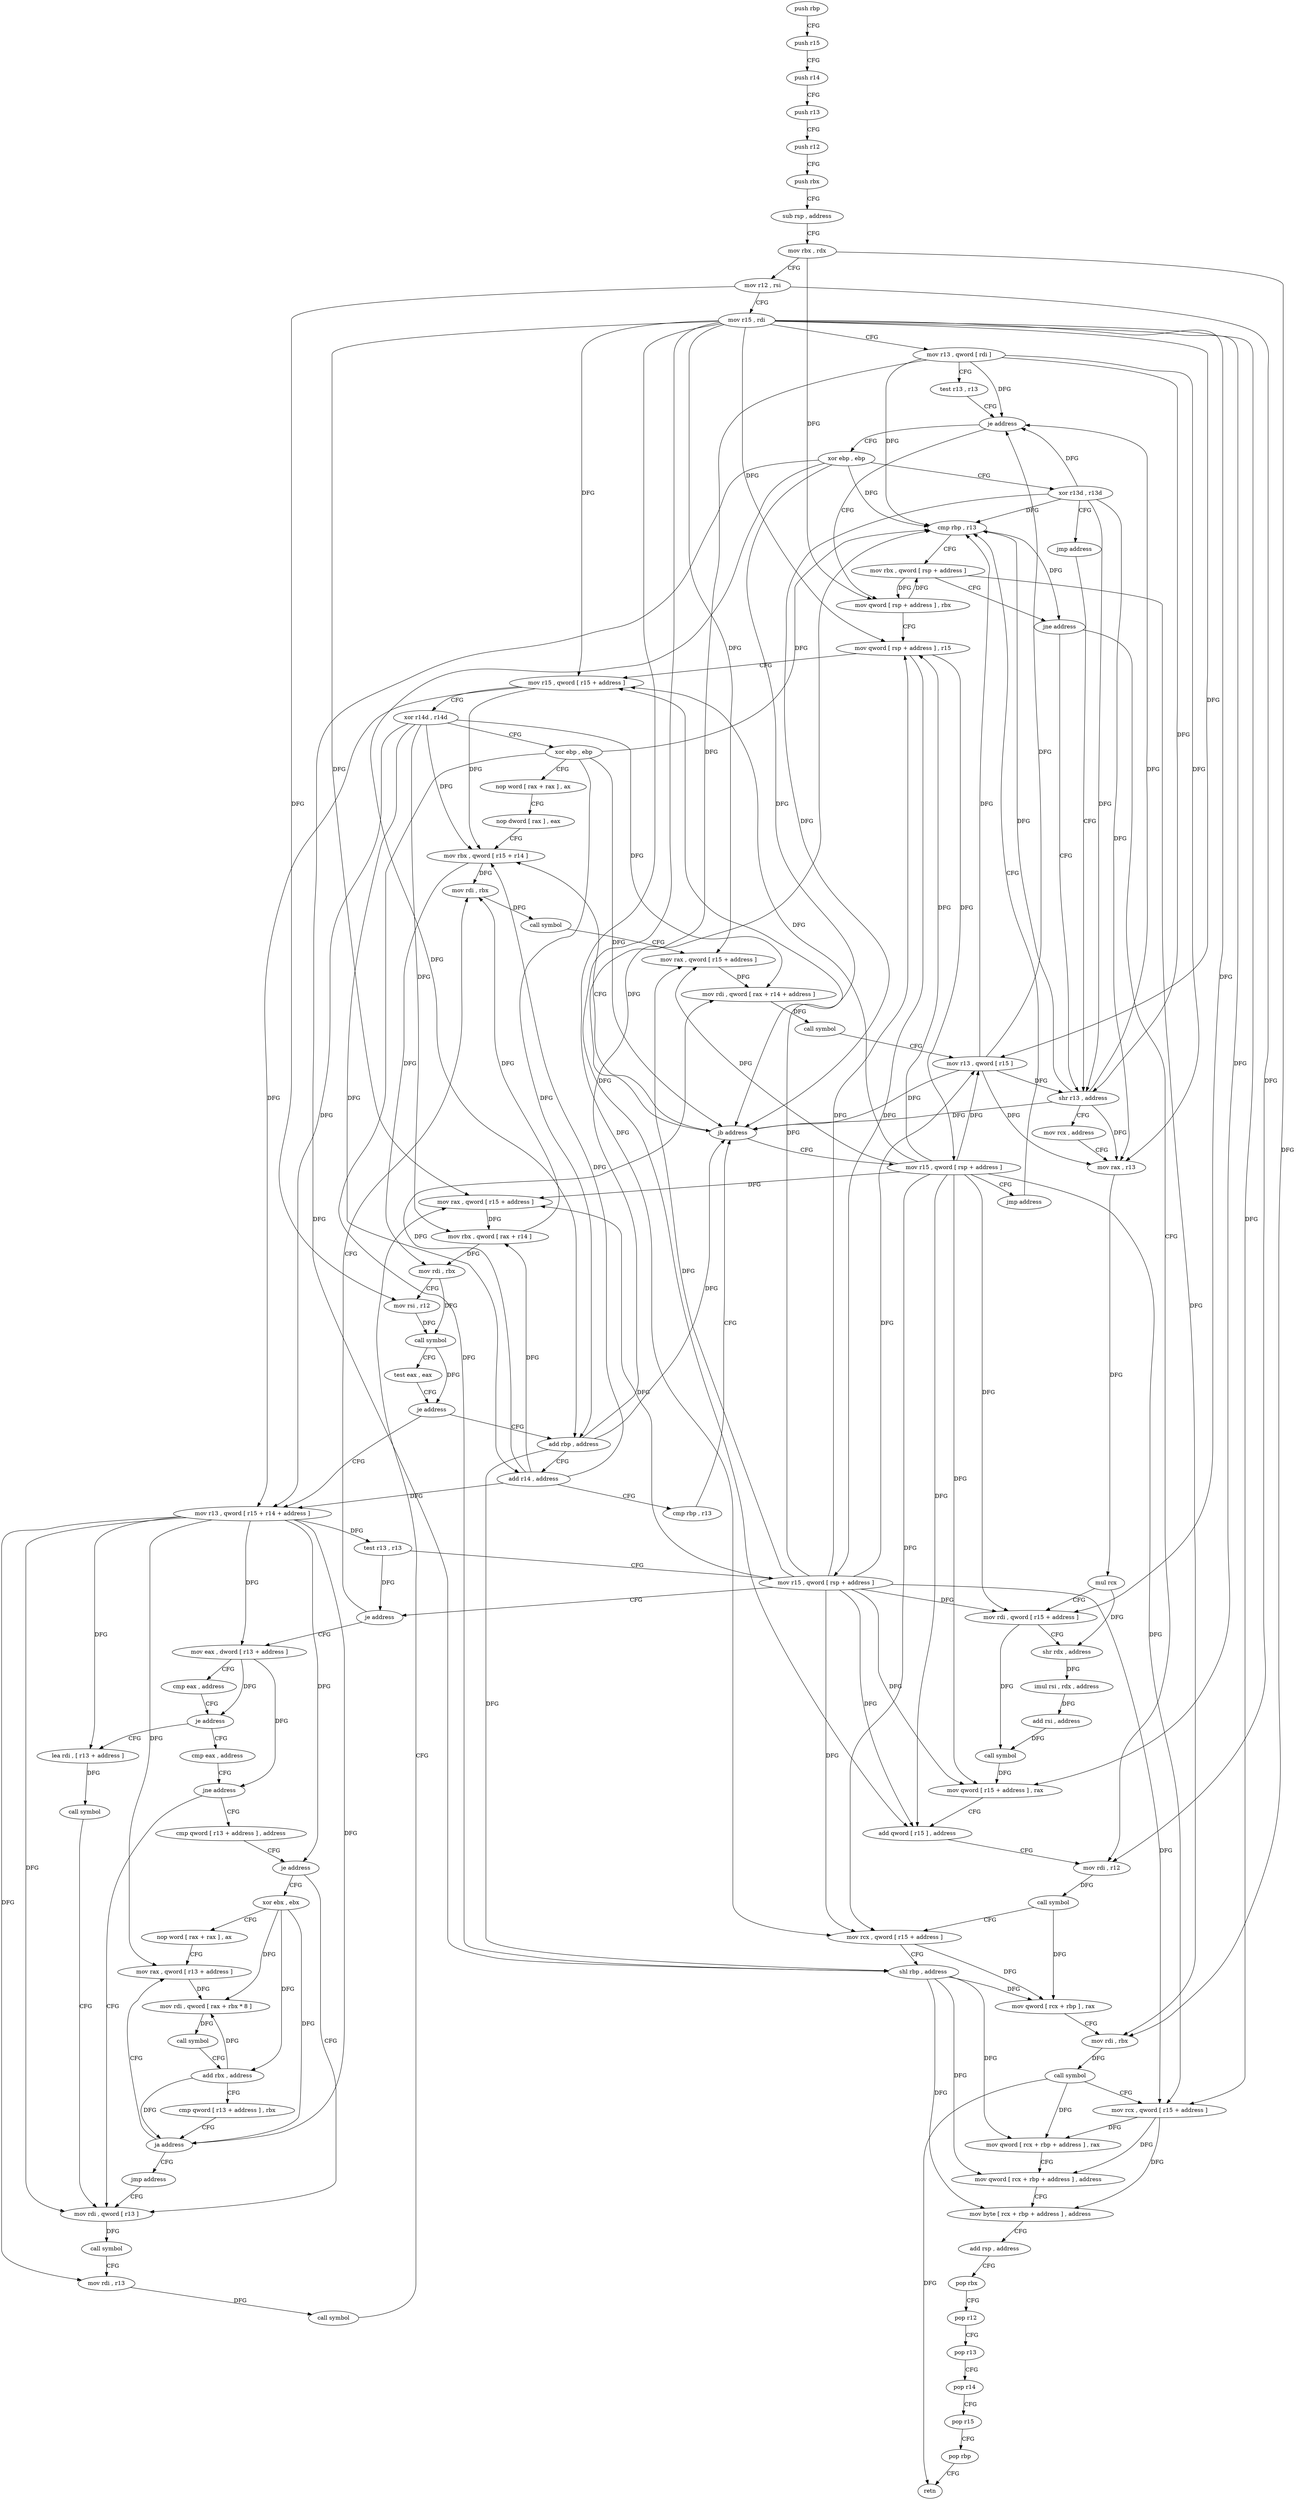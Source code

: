 digraph "func" {
"148016" [label = "push rbp" ]
"148017" [label = "push r15" ]
"148019" [label = "push r14" ]
"148021" [label = "push r13" ]
"148023" [label = "push r12" ]
"148025" [label = "push rbx" ]
"148026" [label = "sub rsp , address" ]
"148030" [label = "mov rbx , rdx" ]
"148033" [label = "mov r12 , rsi" ]
"148036" [label = "mov r15 , rdi" ]
"148039" [label = "mov r13 , qword [ rdi ]" ]
"148042" [label = "test r13 , r13" ]
"148045" [label = "je address" ]
"148122" [label = "xor ebp , ebp" ]
"148047" [label = "mov qword [ rsp + address ] , rbx" ]
"148124" [label = "xor r13d , r13d" ]
"148127" [label = "jmp address" ]
"148270" [label = "shr r13 , address" ]
"148052" [label = "mov qword [ rsp + address ] , r15" ]
"148057" [label = "mov r15 , qword [ r15 + address ]" ]
"148061" [label = "xor r14d , r14d" ]
"148064" [label = "xor ebp , ebp" ]
"148066" [label = "nop word [ rax + rax ] , ax" ]
"148076" [label = "nop dword [ rax ] , eax" ]
"148080" [label = "mov rbx , qword [ r15 + r14 ]" ]
"148274" [label = "mov rcx , address" ]
"148284" [label = "mov rax , r13" ]
"148287" [label = "mul rcx" ]
"148290" [label = "mov rdi , qword [ r15 + address ]" ]
"148294" [label = "shr rdx , address" ]
"148298" [label = "imul rsi , rdx , address" ]
"148305" [label = "add rsi , address" ]
"148312" [label = "call symbol" ]
"148317" [label = "mov qword [ r15 + address ] , rax" ]
"148321" [label = "add qword [ r15 ] , address" ]
"148325" [label = "mov rdi , r12" ]
"148132" [label = "mov r13 , qword [ r15 + r14 + address ]" ]
"148137" [label = "test r13 , r13" ]
"148140" [label = "mov r15 , qword [ rsp + address ]" ]
"148145" [label = "je address" ]
"148235" [label = "mov rdi , rbx" ]
"148147" [label = "mov eax , dword [ r13 + address ]" ]
"148099" [label = "add rbp , address" ]
"148103" [label = "add r14 , address" ]
"148107" [label = "cmp rbp , r13" ]
"148110" [label = "jb address" ]
"148112" [label = "mov r15 , qword [ rsp + address ]" ]
"148238" [label = "call symbol" ]
"148243" [label = "mov rax , qword [ r15 + address ]" ]
"148247" [label = "mov rdi , qword [ rax + r14 + address ]" ]
"148252" [label = "call symbol" ]
"148257" [label = "mov r13 , qword [ r15 ]" ]
"148260" [label = "cmp rbp , r13" ]
"148151" [label = "cmp eax , address" ]
"148154" [label = "je address" ]
"148201" [label = "lea rdi , [ r13 + address ]" ]
"148156" [label = "cmp eax , address" ]
"148084" [label = "mov rdi , rbx" ]
"148087" [label = "mov rsi , r12" ]
"148090" [label = "call symbol" ]
"148095" [label = "test eax , eax" ]
"148097" [label = "je address" ]
"148117" [label = "jmp address" ]
"148328" [label = "call symbol" ]
"148333" [label = "mov rcx , qword [ r15 + address ]" ]
"148337" [label = "shl rbp , address" ]
"148341" [label = "mov qword [ rcx + rbp ] , rax" ]
"148345" [label = "mov rdi , rbx" ]
"148348" [label = "call symbol" ]
"148353" [label = "mov rcx , qword [ r15 + address ]" ]
"148357" [label = "mov qword [ rcx + rbp + address ] , rax" ]
"148362" [label = "mov qword [ rcx + rbp + address ] , address" ]
"148371" [label = "mov byte [ rcx + rbp + address ] , address" ]
"148376" [label = "add rsp , address" ]
"148380" [label = "pop rbx" ]
"148381" [label = "pop r12" ]
"148383" [label = "pop r13" ]
"148385" [label = "pop r14" ]
"148387" [label = "pop r15" ]
"148389" [label = "pop rbp" ]
"148390" [label = "retn" ]
"148205" [label = "call symbol" ]
"148210" [label = "mov rdi , qword [ r13 ]" ]
"148159" [label = "jne address" ]
"148161" [label = "cmp qword [ r13 + address ] , address" ]
"148263" [label = "mov rbx , qword [ rsp + address ]" ]
"148268" [label = "jne address" ]
"148214" [label = "call symbol" ]
"148219" [label = "mov rdi , r13" ]
"148222" [label = "call symbol" ]
"148227" [label = "mov rax , qword [ r15 + address ]" ]
"148231" [label = "mov rbx , qword [ rax + r14 ]" ]
"148166" [label = "je address" ]
"148168" [label = "xor ebx , ebx" ]
"148170" [label = "nop word [ rax + rax ] , ax" ]
"148176" [label = "mov rax , qword [ r13 + address ]" ]
"148180" [label = "mov rdi , qword [ rax + rbx * 8 ]" ]
"148184" [label = "call symbol" ]
"148189" [label = "add rbx , address" ]
"148193" [label = "cmp qword [ r13 + address ] , rbx" ]
"148197" [label = "ja address" ]
"148199" [label = "jmp address" ]
"148016" -> "148017" [ label = "CFG" ]
"148017" -> "148019" [ label = "CFG" ]
"148019" -> "148021" [ label = "CFG" ]
"148021" -> "148023" [ label = "CFG" ]
"148023" -> "148025" [ label = "CFG" ]
"148025" -> "148026" [ label = "CFG" ]
"148026" -> "148030" [ label = "CFG" ]
"148030" -> "148033" [ label = "CFG" ]
"148030" -> "148047" [ label = "DFG" ]
"148030" -> "148345" [ label = "DFG" ]
"148033" -> "148036" [ label = "CFG" ]
"148033" -> "148087" [ label = "DFG" ]
"148033" -> "148325" [ label = "DFG" ]
"148036" -> "148039" [ label = "CFG" ]
"148036" -> "148052" [ label = "DFG" ]
"148036" -> "148057" [ label = "DFG" ]
"148036" -> "148290" [ label = "DFG" ]
"148036" -> "148317" [ label = "DFG" ]
"148036" -> "148321" [ label = "DFG" ]
"148036" -> "148333" [ label = "DFG" ]
"148036" -> "148353" [ label = "DFG" ]
"148036" -> "148243" [ label = "DFG" ]
"148036" -> "148257" [ label = "DFG" ]
"148036" -> "148227" [ label = "DFG" ]
"148039" -> "148042" [ label = "CFG" ]
"148039" -> "148045" [ label = "DFG" ]
"148039" -> "148270" [ label = "DFG" ]
"148039" -> "148284" [ label = "DFG" ]
"148039" -> "148110" [ label = "DFG" ]
"148039" -> "148260" [ label = "DFG" ]
"148042" -> "148045" [ label = "CFG" ]
"148045" -> "148122" [ label = "CFG" ]
"148045" -> "148047" [ label = "CFG" ]
"148122" -> "148124" [ label = "CFG" ]
"148122" -> "148337" [ label = "DFG" ]
"148122" -> "148099" [ label = "DFG" ]
"148122" -> "148110" [ label = "DFG" ]
"148122" -> "148260" [ label = "DFG" ]
"148047" -> "148052" [ label = "CFG" ]
"148047" -> "148263" [ label = "DFG" ]
"148124" -> "148127" [ label = "CFG" ]
"148124" -> "148045" [ label = "DFG" ]
"148124" -> "148270" [ label = "DFG" ]
"148124" -> "148284" [ label = "DFG" ]
"148124" -> "148110" [ label = "DFG" ]
"148124" -> "148260" [ label = "DFG" ]
"148127" -> "148270" [ label = "CFG" ]
"148270" -> "148274" [ label = "CFG" ]
"148270" -> "148045" [ label = "DFG" ]
"148270" -> "148284" [ label = "DFG" ]
"148270" -> "148110" [ label = "DFG" ]
"148270" -> "148260" [ label = "DFG" ]
"148052" -> "148057" [ label = "CFG" ]
"148052" -> "148140" [ label = "DFG" ]
"148052" -> "148112" [ label = "DFG" ]
"148057" -> "148061" [ label = "CFG" ]
"148057" -> "148080" [ label = "DFG" ]
"148057" -> "148132" [ label = "DFG" ]
"148061" -> "148064" [ label = "CFG" ]
"148061" -> "148080" [ label = "DFG" ]
"148061" -> "148132" [ label = "DFG" ]
"148061" -> "148103" [ label = "DFG" ]
"148061" -> "148247" [ label = "DFG" ]
"148061" -> "148231" [ label = "DFG" ]
"148064" -> "148066" [ label = "CFG" ]
"148064" -> "148337" [ label = "DFG" ]
"148064" -> "148099" [ label = "DFG" ]
"148064" -> "148110" [ label = "DFG" ]
"148064" -> "148260" [ label = "DFG" ]
"148066" -> "148076" [ label = "CFG" ]
"148076" -> "148080" [ label = "CFG" ]
"148080" -> "148084" [ label = "DFG" ]
"148080" -> "148235" [ label = "DFG" ]
"148274" -> "148284" [ label = "CFG" ]
"148284" -> "148287" [ label = "DFG" ]
"148287" -> "148290" [ label = "CFG" ]
"148287" -> "148294" [ label = "DFG" ]
"148290" -> "148294" [ label = "CFG" ]
"148290" -> "148312" [ label = "DFG" ]
"148294" -> "148298" [ label = "DFG" ]
"148298" -> "148305" [ label = "DFG" ]
"148305" -> "148312" [ label = "DFG" ]
"148312" -> "148317" [ label = "DFG" ]
"148317" -> "148321" [ label = "CFG" ]
"148321" -> "148325" [ label = "CFG" ]
"148325" -> "148328" [ label = "DFG" ]
"148132" -> "148137" [ label = "DFG" ]
"148132" -> "148147" [ label = "DFG" ]
"148132" -> "148201" [ label = "DFG" ]
"148132" -> "148210" [ label = "DFG" ]
"148132" -> "148219" [ label = "DFG" ]
"148132" -> "148166" [ label = "DFG" ]
"148132" -> "148176" [ label = "DFG" ]
"148132" -> "148197" [ label = "DFG" ]
"148137" -> "148140" [ label = "CFG" ]
"148137" -> "148145" [ label = "DFG" ]
"148140" -> "148145" [ label = "CFG" ]
"148140" -> "148052" [ label = "DFG" ]
"148140" -> "148057" [ label = "DFG" ]
"148140" -> "148290" [ label = "DFG" ]
"148140" -> "148321" [ label = "DFG" ]
"148140" -> "148333" [ label = "DFG" ]
"148140" -> "148353" [ label = "DFG" ]
"148140" -> "148317" [ label = "DFG" ]
"148140" -> "148243" [ label = "DFG" ]
"148140" -> "148257" [ label = "DFG" ]
"148140" -> "148227" [ label = "DFG" ]
"148145" -> "148235" [ label = "CFG" ]
"148145" -> "148147" [ label = "CFG" ]
"148235" -> "148238" [ label = "DFG" ]
"148147" -> "148151" [ label = "CFG" ]
"148147" -> "148154" [ label = "DFG" ]
"148147" -> "148159" [ label = "DFG" ]
"148099" -> "148103" [ label = "CFG" ]
"148099" -> "148337" [ label = "DFG" ]
"148099" -> "148110" [ label = "DFG" ]
"148099" -> "148260" [ label = "DFG" ]
"148103" -> "148107" [ label = "CFG" ]
"148103" -> "148080" [ label = "DFG" ]
"148103" -> "148132" [ label = "DFG" ]
"148103" -> "148247" [ label = "DFG" ]
"148103" -> "148231" [ label = "DFG" ]
"148107" -> "148110" [ label = "CFG" ]
"148110" -> "148080" [ label = "CFG" ]
"148110" -> "148112" [ label = "CFG" ]
"148112" -> "148117" [ label = "CFG" ]
"148112" -> "148052" [ label = "DFG" ]
"148112" -> "148057" [ label = "DFG" ]
"148112" -> "148290" [ label = "DFG" ]
"148112" -> "148321" [ label = "DFG" ]
"148112" -> "148333" [ label = "DFG" ]
"148112" -> "148353" [ label = "DFG" ]
"148112" -> "148243" [ label = "DFG" ]
"148112" -> "148257" [ label = "DFG" ]
"148112" -> "148317" [ label = "DFG" ]
"148112" -> "148227" [ label = "DFG" ]
"148238" -> "148243" [ label = "CFG" ]
"148243" -> "148247" [ label = "DFG" ]
"148247" -> "148252" [ label = "DFG" ]
"148252" -> "148257" [ label = "CFG" ]
"148257" -> "148260" [ label = "DFG" ]
"148257" -> "148045" [ label = "DFG" ]
"148257" -> "148270" [ label = "DFG" ]
"148257" -> "148284" [ label = "DFG" ]
"148257" -> "148110" [ label = "DFG" ]
"148260" -> "148263" [ label = "CFG" ]
"148260" -> "148268" [ label = "DFG" ]
"148151" -> "148154" [ label = "CFG" ]
"148154" -> "148201" [ label = "CFG" ]
"148154" -> "148156" [ label = "CFG" ]
"148201" -> "148205" [ label = "DFG" ]
"148156" -> "148159" [ label = "CFG" ]
"148084" -> "148087" [ label = "CFG" ]
"148084" -> "148090" [ label = "DFG" ]
"148087" -> "148090" [ label = "DFG" ]
"148090" -> "148095" [ label = "CFG" ]
"148090" -> "148097" [ label = "DFG" ]
"148095" -> "148097" [ label = "CFG" ]
"148097" -> "148132" [ label = "CFG" ]
"148097" -> "148099" [ label = "CFG" ]
"148117" -> "148260" [ label = "CFG" ]
"148328" -> "148333" [ label = "CFG" ]
"148328" -> "148341" [ label = "DFG" ]
"148333" -> "148337" [ label = "CFG" ]
"148333" -> "148341" [ label = "DFG" ]
"148337" -> "148341" [ label = "DFG" ]
"148337" -> "148357" [ label = "DFG" ]
"148337" -> "148362" [ label = "DFG" ]
"148337" -> "148371" [ label = "DFG" ]
"148341" -> "148345" [ label = "CFG" ]
"148345" -> "148348" [ label = "DFG" ]
"148348" -> "148353" [ label = "CFG" ]
"148348" -> "148357" [ label = "DFG" ]
"148348" -> "148390" [ label = "DFG" ]
"148353" -> "148357" [ label = "DFG" ]
"148353" -> "148362" [ label = "DFG" ]
"148353" -> "148371" [ label = "DFG" ]
"148357" -> "148362" [ label = "CFG" ]
"148362" -> "148371" [ label = "CFG" ]
"148371" -> "148376" [ label = "CFG" ]
"148376" -> "148380" [ label = "CFG" ]
"148380" -> "148381" [ label = "CFG" ]
"148381" -> "148383" [ label = "CFG" ]
"148383" -> "148385" [ label = "CFG" ]
"148385" -> "148387" [ label = "CFG" ]
"148387" -> "148389" [ label = "CFG" ]
"148389" -> "148390" [ label = "CFG" ]
"148205" -> "148210" [ label = "CFG" ]
"148210" -> "148214" [ label = "DFG" ]
"148159" -> "148210" [ label = "CFG" ]
"148159" -> "148161" [ label = "CFG" ]
"148161" -> "148166" [ label = "CFG" ]
"148263" -> "148268" [ label = "CFG" ]
"148263" -> "148047" [ label = "DFG" ]
"148263" -> "148345" [ label = "DFG" ]
"148268" -> "148325" [ label = "CFG" ]
"148268" -> "148270" [ label = "CFG" ]
"148214" -> "148219" [ label = "CFG" ]
"148219" -> "148222" [ label = "DFG" ]
"148222" -> "148227" [ label = "CFG" ]
"148227" -> "148231" [ label = "DFG" ]
"148231" -> "148235" [ label = "DFG" ]
"148231" -> "148084" [ label = "DFG" ]
"148166" -> "148210" [ label = "CFG" ]
"148166" -> "148168" [ label = "CFG" ]
"148168" -> "148170" [ label = "CFG" ]
"148168" -> "148180" [ label = "DFG" ]
"148168" -> "148189" [ label = "DFG" ]
"148168" -> "148197" [ label = "DFG" ]
"148170" -> "148176" [ label = "CFG" ]
"148176" -> "148180" [ label = "DFG" ]
"148180" -> "148184" [ label = "DFG" ]
"148184" -> "148189" [ label = "CFG" ]
"148189" -> "148193" [ label = "CFG" ]
"148189" -> "148180" [ label = "DFG" ]
"148189" -> "148197" [ label = "DFG" ]
"148193" -> "148197" [ label = "CFG" ]
"148197" -> "148176" [ label = "CFG" ]
"148197" -> "148199" [ label = "CFG" ]
"148199" -> "148210" [ label = "CFG" ]
}
